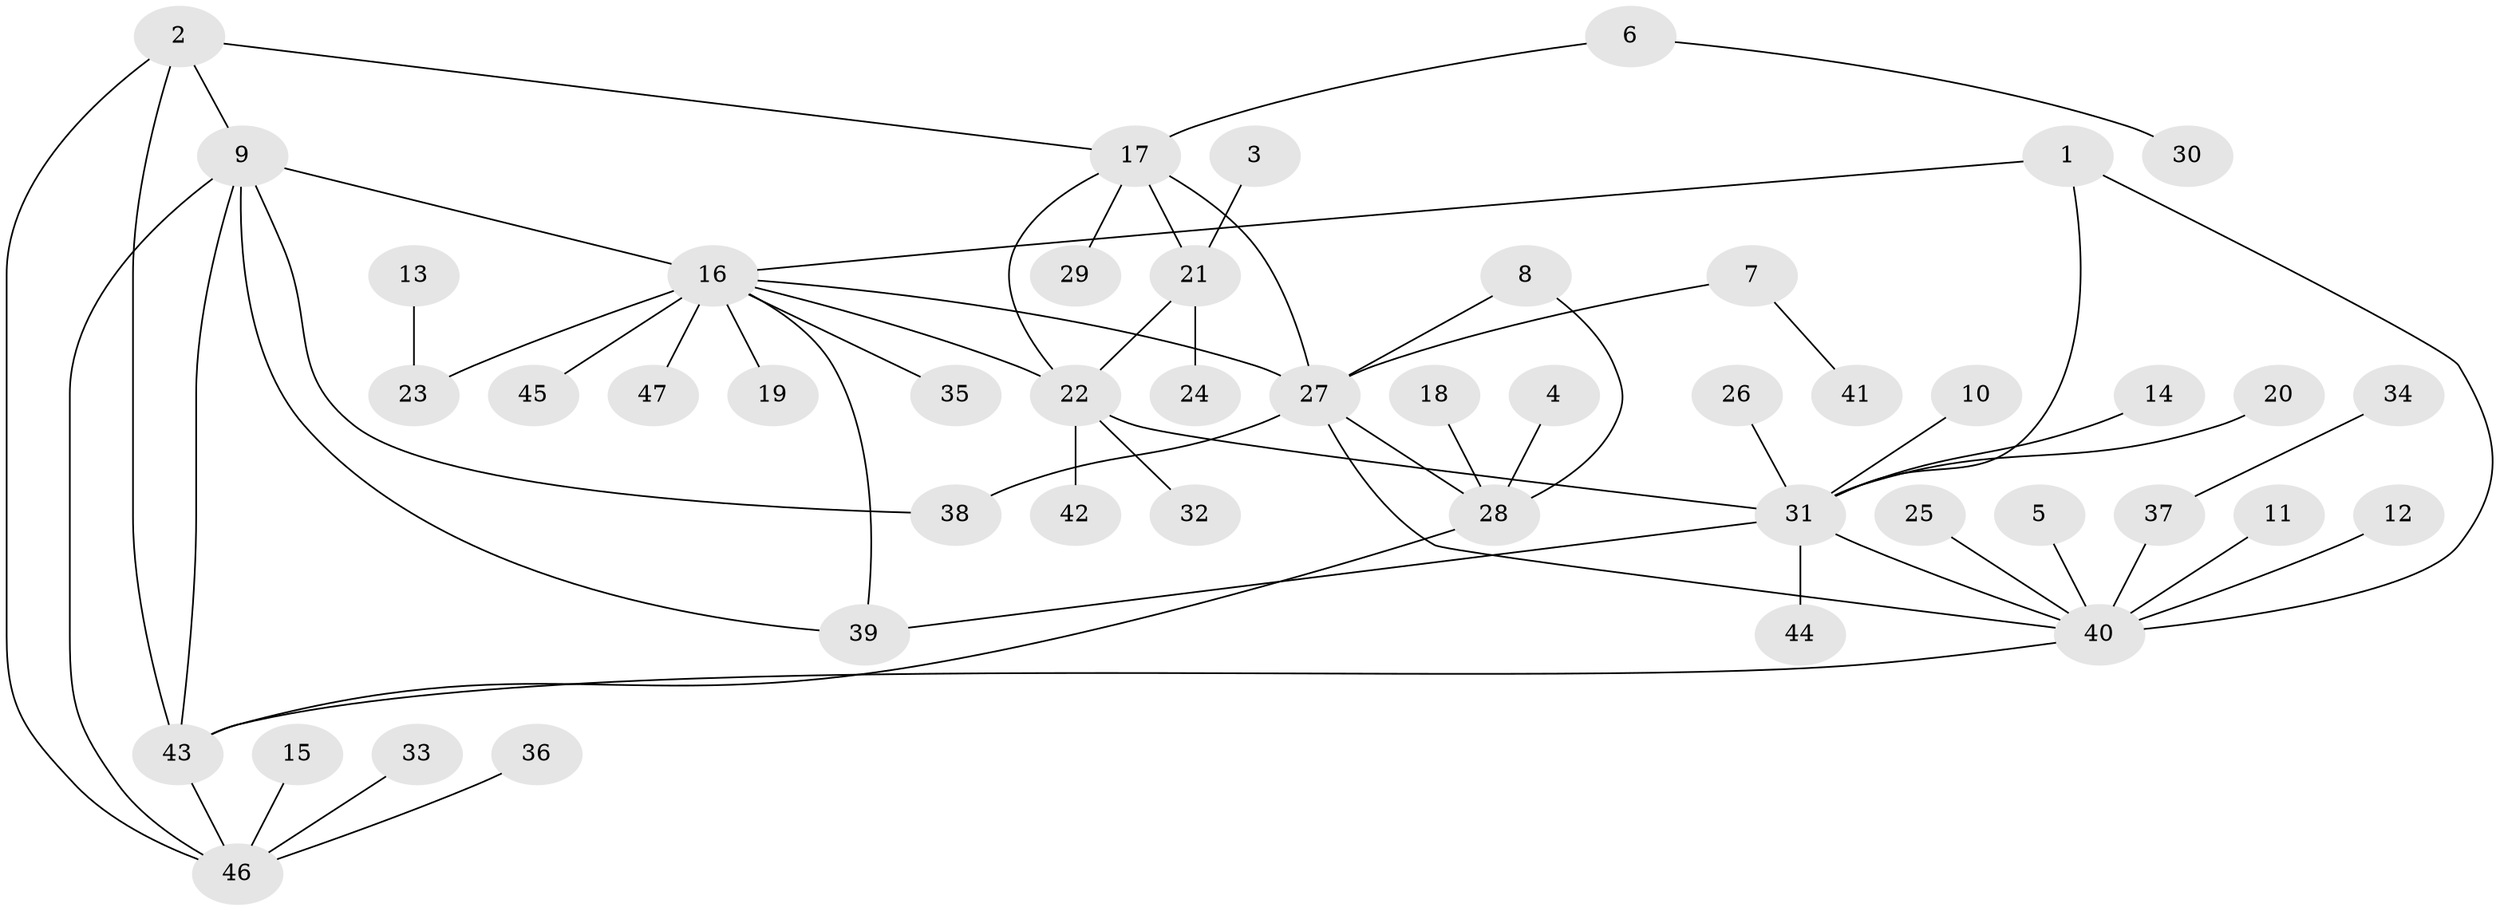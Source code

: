 // original degree distribution, {6: 0.03225806451612903, 7: 0.021505376344086023, 9: 0.021505376344086023, 5: 0.010752688172043012, 4: 0.043010752688172046, 3: 0.06451612903225806, 12: 0.021505376344086023, 8: 0.03225806451612903, 10: 0.010752688172043012, 2: 0.17204301075268819, 1: 0.5698924731182796}
// Generated by graph-tools (version 1.1) at 2025/02/03/09/25 03:02:45]
// undirected, 47 vertices, 61 edges
graph export_dot {
graph [start="1"]
  node [color=gray90,style=filled];
  1;
  2;
  3;
  4;
  5;
  6;
  7;
  8;
  9;
  10;
  11;
  12;
  13;
  14;
  15;
  16;
  17;
  18;
  19;
  20;
  21;
  22;
  23;
  24;
  25;
  26;
  27;
  28;
  29;
  30;
  31;
  32;
  33;
  34;
  35;
  36;
  37;
  38;
  39;
  40;
  41;
  42;
  43;
  44;
  45;
  46;
  47;
  1 -- 16 [weight=1.0];
  1 -- 31 [weight=2.0];
  1 -- 40 [weight=2.0];
  2 -- 9 [weight=1.0];
  2 -- 17 [weight=1.0];
  2 -- 43 [weight=1.0];
  2 -- 46 [weight=1.0];
  3 -- 21 [weight=1.0];
  4 -- 28 [weight=1.0];
  5 -- 40 [weight=1.0];
  6 -- 17 [weight=1.0];
  6 -- 30 [weight=1.0];
  7 -- 27 [weight=1.0];
  7 -- 41 [weight=1.0];
  8 -- 27 [weight=2.0];
  8 -- 28 [weight=2.0];
  9 -- 16 [weight=1.0];
  9 -- 38 [weight=1.0];
  9 -- 39 [weight=1.0];
  9 -- 43 [weight=1.0];
  9 -- 46 [weight=1.0];
  10 -- 31 [weight=1.0];
  11 -- 40 [weight=1.0];
  12 -- 40 [weight=1.0];
  13 -- 23 [weight=1.0];
  14 -- 31 [weight=1.0];
  15 -- 46 [weight=1.0];
  16 -- 19 [weight=1.0];
  16 -- 22 [weight=1.0];
  16 -- 23 [weight=3.0];
  16 -- 27 [weight=1.0];
  16 -- 35 [weight=1.0];
  16 -- 39 [weight=1.0];
  16 -- 45 [weight=1.0];
  16 -- 47 [weight=1.0];
  17 -- 21 [weight=2.0];
  17 -- 22 [weight=1.0];
  17 -- 27 [weight=1.0];
  17 -- 29 [weight=1.0];
  18 -- 28 [weight=1.0];
  20 -- 31 [weight=1.0];
  21 -- 22 [weight=2.0];
  21 -- 24 [weight=1.0];
  22 -- 31 [weight=1.0];
  22 -- 32 [weight=1.0];
  22 -- 42 [weight=1.0];
  25 -- 40 [weight=1.0];
  26 -- 31 [weight=1.0];
  27 -- 28 [weight=1.0];
  27 -- 38 [weight=1.0];
  27 -- 40 [weight=1.0];
  28 -- 43 [weight=1.0];
  31 -- 39 [weight=1.0];
  31 -- 40 [weight=1.0];
  31 -- 44 [weight=1.0];
  33 -- 46 [weight=1.0];
  34 -- 37 [weight=1.0];
  36 -- 46 [weight=1.0];
  37 -- 40 [weight=1.0];
  40 -- 43 [weight=1.0];
  43 -- 46 [weight=1.0];
}
